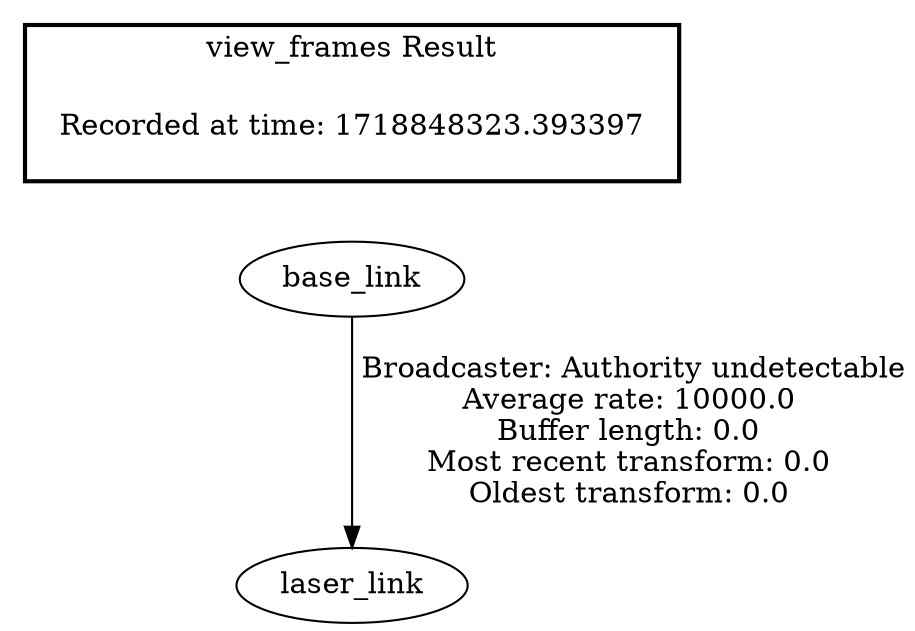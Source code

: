 digraph G {
"base_link" -> "laser_link"[label=" Broadcaster: Authority undetectable\nAverage rate: 10000.0\nBuffer length: 0.0\nMost recent transform: 0.0\nOldest transform: 0.0\n"];
edge [style=invis];
 subgraph cluster_legend { style=bold; color=black; label ="view_frames Result";
"Recorded at time: 1718848323.393397"[ shape=plaintext ] ;
}->"base_link";
}